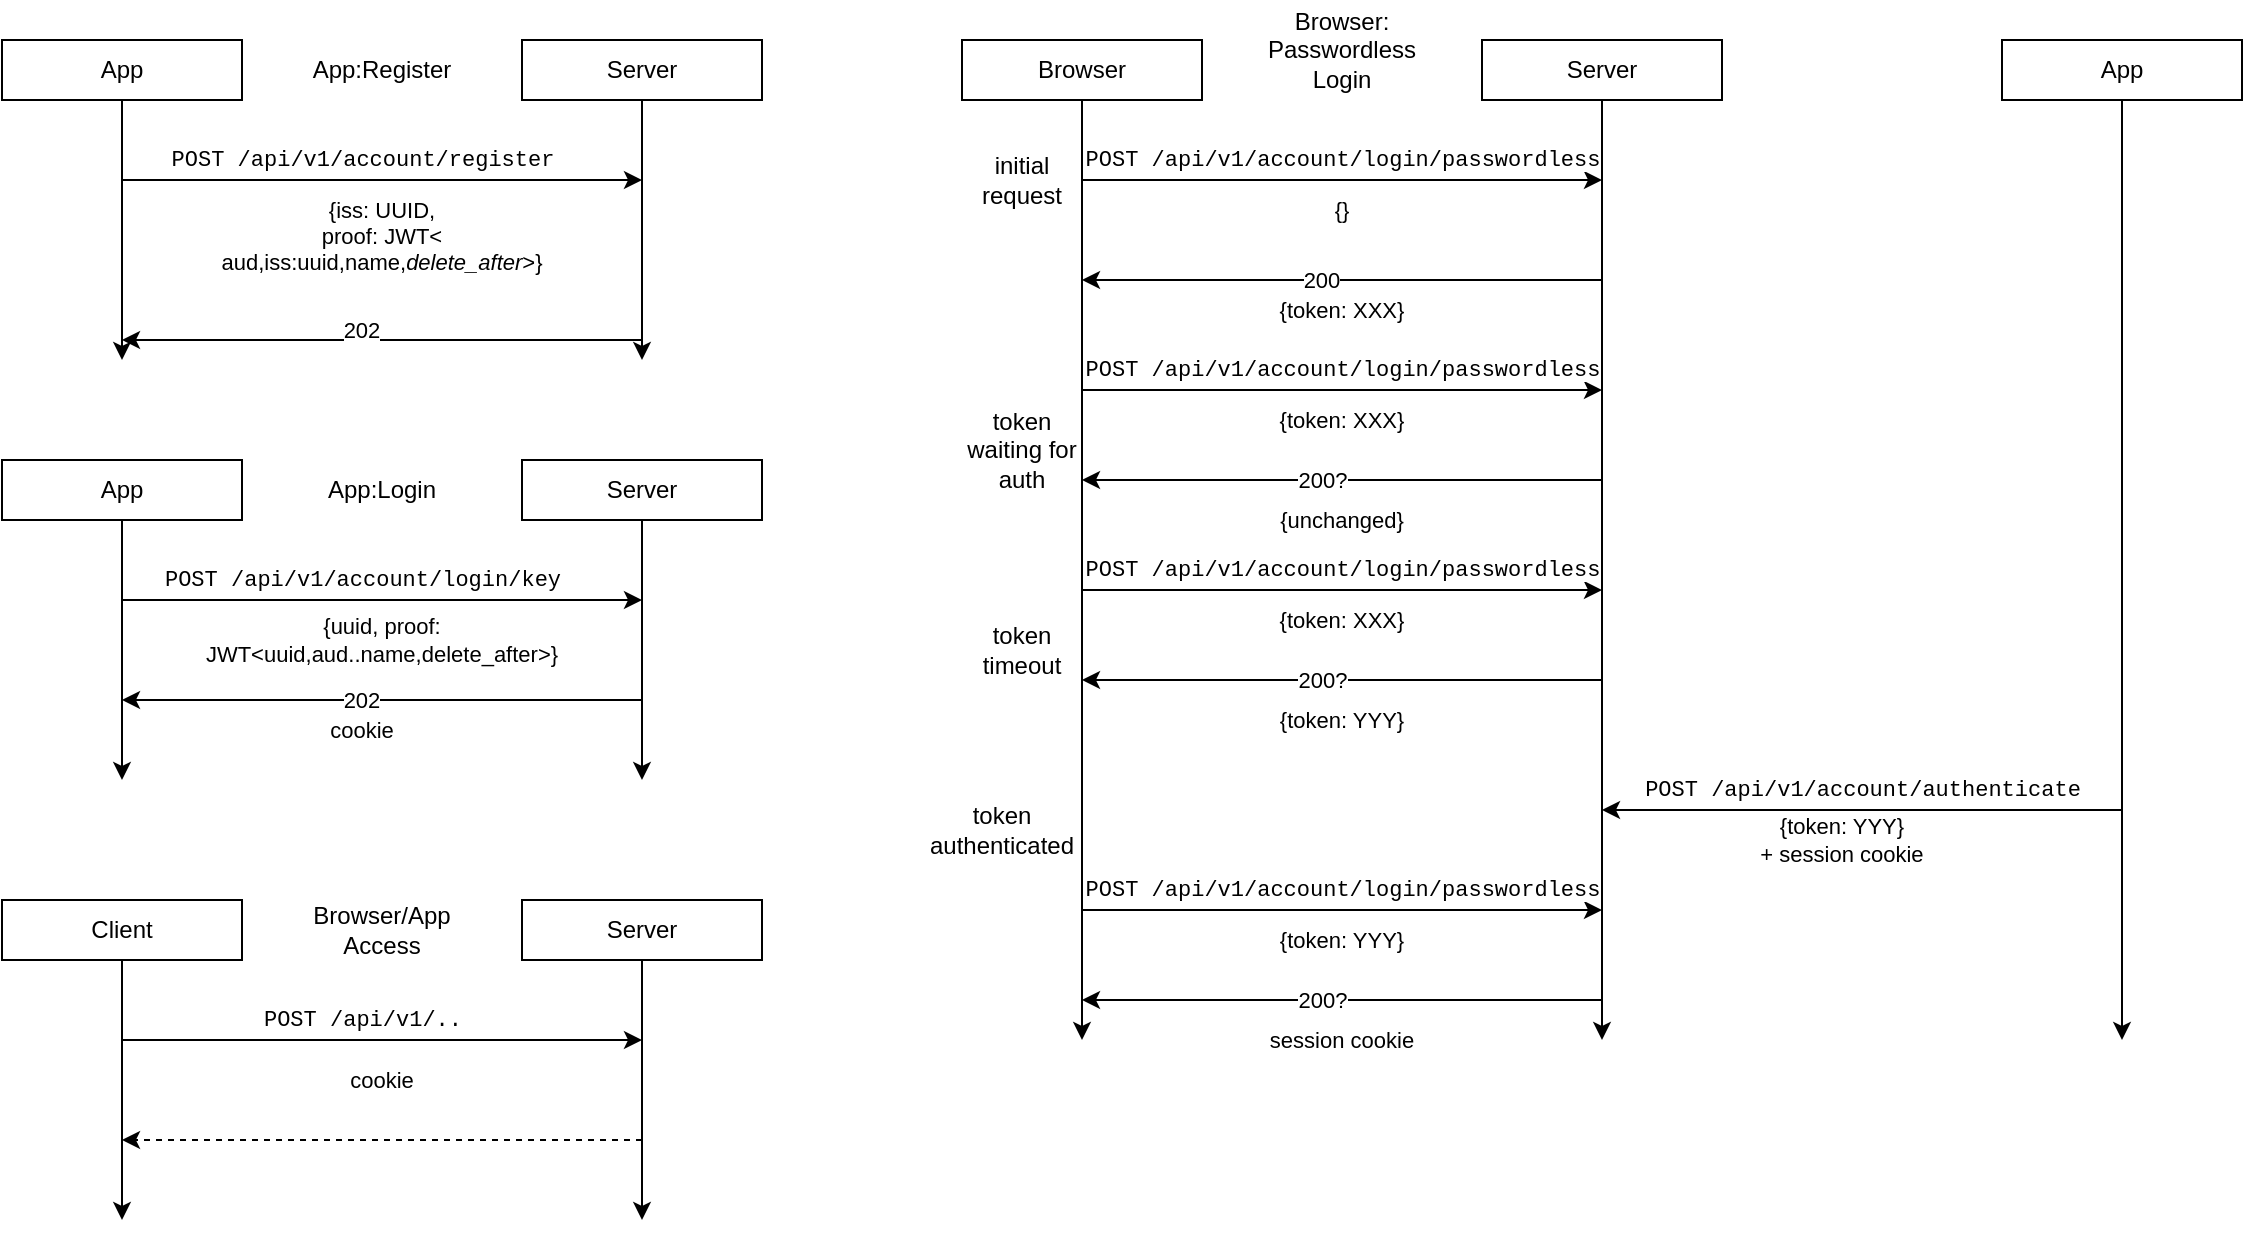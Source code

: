 <mxfile version="15.7.3" type="device"><diagram name="Page-1" id="74e2e168-ea6b-b213-b513-2b3c1d86103e"><mxGraphModel dx="1673" dy="1029" grid="1" gridSize="10" guides="1" tooltips="1" connect="1" arrows="1" fold="1" page="1" pageScale="1" pageWidth="1100" pageHeight="850" background="none" math="0" shadow="0"><root><mxCell id="0"/><mxCell id="1" parent="0"/><mxCell id="oZk9bN7IXl0iZVRlbQDV-4" style="edgeStyle=orthogonalEdgeStyle;rounded=0;orthogonalLoop=1;jettySize=auto;html=1;" parent="1" source="oZk9bN7IXl0iZVRlbQDV-2" edge="1"><mxGeometry relative="1" as="geometry"><mxPoint x="200" y="190" as="targetPoint"/></mxGeometry></mxCell><mxCell id="oZk9bN7IXl0iZVRlbQDV-2" value="App" style="rounded=0;whiteSpace=wrap;html=1;" parent="1" vertex="1"><mxGeometry x="140" y="30" width="120" height="30" as="geometry"/></mxCell><mxCell id="oZk9bN7IXl0iZVRlbQDV-13" style="edgeStyle=orthogonalEdgeStyle;rounded=0;orthogonalLoop=1;jettySize=auto;html=1;fontSize=11;fontColor=#000000;" parent="1" source="oZk9bN7IXl0iZVRlbQDV-3" edge="1"><mxGeometry relative="1" as="geometry"><mxPoint x="460" y="190" as="targetPoint"/></mxGeometry></mxCell><mxCell id="oZk9bN7IXl0iZVRlbQDV-3" value="Server" style="rounded=0;whiteSpace=wrap;html=1;" parent="1" vertex="1"><mxGeometry x="400" y="30" width="120" height="30" as="geometry"/></mxCell><mxCell id="oZk9bN7IXl0iZVRlbQDV-8" value="" style="endArrow=classic;html=1;rounded=0;" parent="1" edge="1"><mxGeometry width="50" height="50" relative="1" as="geometry"><mxPoint x="200" y="100" as="sourcePoint"/><mxPoint x="460" y="100" as="targetPoint"/></mxGeometry></mxCell><mxCell id="oZk9bN7IXl0iZVRlbQDV-9" value="&lt;div style=&quot;font-family: &amp;#34;fira code&amp;#34; , &amp;#34;consolas&amp;#34; , &amp;#34;courier new&amp;#34; , monospace , &amp;#34;consolas&amp;#34; , &amp;#34;courier new&amp;#34; , monospace ; line-height: 19px&quot;&gt;&lt;font style=&quot;font-size: 11px ; background-color: rgb(255 , 255 , 255)&quot;&gt;POST /api/v1/account/register&lt;/font&gt;&lt;/div&gt;" style="text;html=1;align=center;verticalAlign=middle;resizable=0;points=[];autosize=1;strokeColor=none;fillColor=none;" parent="1" vertex="1"><mxGeometry x="215" y="75" width="210" height="30" as="geometry"/></mxCell><mxCell id="oZk9bN7IXl0iZVRlbQDV-10" value="{iss: UUID,&lt;br&gt;proof: JWT&amp;lt; aud,iss:uuid,name,&lt;i&gt;delete_after&lt;/i&gt;&amp;gt;}" style="text;html=1;strokeColor=none;fillColor=none;align=center;verticalAlign=middle;whiteSpace=wrap;rounded=0;labelBackgroundColor=#FFFFFF;fontSize=11;fontColor=#000000;" parent="1" vertex="1"><mxGeometry x="240" y="105" width="180" height="45" as="geometry"/></mxCell><mxCell id="oZk9bN7IXl0iZVRlbQDV-11" value="" style="endArrow=classic;html=1;rounded=0;fontSize=11;fontColor=#000000;" parent="1" edge="1"><mxGeometry width="50" height="50" relative="1" as="geometry"><mxPoint x="460" y="180" as="sourcePoint"/><mxPoint x="200" y="180" as="targetPoint"/></mxGeometry></mxCell><mxCell id="oZk9bN7IXl0iZVRlbQDV-12" value="202" style="text;html=1;strokeColor=none;fillColor=none;align=center;verticalAlign=middle;whiteSpace=wrap;rounded=0;labelBackgroundColor=#FFFFFF;fontSize=11;fontColor=#000000;" parent="1" vertex="1"><mxGeometry x="290" y="160" width="60" height="30" as="geometry"/></mxCell><mxCell id="oZk9bN7IXl0iZVRlbQDV-14" style="edgeStyle=orthogonalEdgeStyle;rounded=0;orthogonalLoop=1;jettySize=auto;html=1;" parent="1" source="oZk9bN7IXl0iZVRlbQDV-15" edge="1"><mxGeometry relative="1" as="geometry"><mxPoint x="200" y="400" as="targetPoint"/></mxGeometry></mxCell><mxCell id="oZk9bN7IXl0iZVRlbQDV-15" value="App" style="rounded=0;whiteSpace=wrap;html=1;" parent="1" vertex="1"><mxGeometry x="140" y="240" width="120" height="30" as="geometry"/></mxCell><mxCell id="oZk9bN7IXl0iZVRlbQDV-16" style="edgeStyle=orthogonalEdgeStyle;rounded=0;orthogonalLoop=1;jettySize=auto;html=1;fontSize=11;fontColor=#000000;" parent="1" source="oZk9bN7IXl0iZVRlbQDV-17" edge="1"><mxGeometry relative="1" as="geometry"><mxPoint x="460" y="400" as="targetPoint"/></mxGeometry></mxCell><mxCell id="oZk9bN7IXl0iZVRlbQDV-17" value="Server" style="rounded=0;whiteSpace=wrap;html=1;" parent="1" vertex="1"><mxGeometry x="400" y="240" width="120" height="30" as="geometry"/></mxCell><mxCell id="oZk9bN7IXl0iZVRlbQDV-18" value="" style="endArrow=classic;html=1;rounded=0;" parent="1" edge="1"><mxGeometry width="50" height="50" relative="1" as="geometry"><mxPoint x="200" y="310" as="sourcePoint"/><mxPoint x="460" y="310" as="targetPoint"/></mxGeometry></mxCell><mxCell id="oZk9bN7IXl0iZVRlbQDV-19" value="&lt;div style=&quot;font-family: &amp;#34;fira code&amp;#34; , &amp;#34;consolas&amp;#34; , &amp;#34;courier new&amp;#34; , monospace , &amp;#34;consolas&amp;#34; , &amp;#34;courier new&amp;#34; , monospace ; line-height: 19px&quot;&gt;&lt;font style=&quot;font-size: 11px ; background-color: rgb(255 , 255 , 255)&quot;&gt;POST /api/v1/account/login/key&lt;/font&gt;&lt;/div&gt;" style="text;html=1;align=center;verticalAlign=middle;resizable=0;points=[];autosize=1;strokeColor=none;fillColor=none;" parent="1" vertex="1"><mxGeometry x="210" y="285" width="220" height="30" as="geometry"/></mxCell><mxCell id="oZk9bN7IXl0iZVRlbQDV-20" value="{uuid, proof: JWT&amp;lt;uuid,aud..name,delete_after&amp;gt;}" style="text;html=1;strokeColor=none;fillColor=none;align=center;verticalAlign=middle;whiteSpace=wrap;rounded=0;labelBackgroundColor=#FFFFFF;fontSize=11;fontColor=#000000;" parent="1" vertex="1"><mxGeometry x="240" y="315" width="180" height="30" as="geometry"/></mxCell><mxCell id="oZk9bN7IXl0iZVRlbQDV-21" value="" style="endArrow=classic;html=1;rounded=0;fontSize=11;fontColor=#000000;" parent="1" edge="1"><mxGeometry width="50" height="50" relative="1" as="geometry"><mxPoint x="460" y="360" as="sourcePoint"/><mxPoint x="200" y="360" as="targetPoint"/></mxGeometry></mxCell><mxCell id="oZk9bN7IXl0iZVRlbQDV-22" value="202" style="text;html=1;strokeColor=none;fillColor=none;align=center;verticalAlign=middle;whiteSpace=wrap;rounded=0;labelBackgroundColor=#FFFFFF;fontSize=11;fontColor=#000000;" parent="1" vertex="1"><mxGeometry x="290" y="345" width="60" height="30" as="geometry"/></mxCell><mxCell id="oZk9bN7IXl0iZVRlbQDV-25" value="202" style="text;html=1;strokeColor=none;fillColor=none;align=center;verticalAlign=middle;whiteSpace=wrap;rounded=0;labelBackgroundColor=#FFFFFF;fontSize=11;fontColor=#000000;" parent="1" vertex="1"><mxGeometry x="290" y="160" width="60" height="30" as="geometry"/></mxCell><mxCell id="C7t8hxUdqZsZeHjTUEYg-1" value="App:Register" style="text;html=1;strokeColor=none;fillColor=none;align=center;verticalAlign=middle;whiteSpace=wrap;rounded=0;" vertex="1" parent="1"><mxGeometry x="300" y="30" width="60" height="30" as="geometry"/></mxCell><mxCell id="C7t8hxUdqZsZeHjTUEYg-2" value="App:Login" style="text;html=1;strokeColor=none;fillColor=none;align=center;verticalAlign=middle;whiteSpace=wrap;rounded=0;" vertex="1" parent="1"><mxGeometry x="300" y="240" width="60" height="30" as="geometry"/></mxCell><mxCell id="C7t8hxUdqZsZeHjTUEYg-3" style="edgeStyle=orthogonalEdgeStyle;rounded=0;orthogonalLoop=1;jettySize=auto;html=1;" edge="1" parent="1" source="C7t8hxUdqZsZeHjTUEYg-4"><mxGeometry relative="1" as="geometry"><mxPoint x="680" y="530" as="targetPoint"/></mxGeometry></mxCell><mxCell id="C7t8hxUdqZsZeHjTUEYg-4" value="Browser" style="rounded=0;whiteSpace=wrap;html=1;" vertex="1" parent="1"><mxGeometry x="620" y="30" width="120" height="30" as="geometry"/></mxCell><mxCell id="C7t8hxUdqZsZeHjTUEYg-5" style="edgeStyle=orthogonalEdgeStyle;rounded=0;orthogonalLoop=1;jettySize=auto;html=1;fontSize=11;fontColor=#000000;" edge="1" parent="1" source="C7t8hxUdqZsZeHjTUEYg-6"><mxGeometry relative="1" as="geometry"><mxPoint x="940" y="530" as="targetPoint"/></mxGeometry></mxCell><mxCell id="C7t8hxUdqZsZeHjTUEYg-6" value="Server" style="rounded=0;whiteSpace=wrap;html=1;" vertex="1" parent="1"><mxGeometry x="880" y="30" width="120" height="30" as="geometry"/></mxCell><mxCell id="C7t8hxUdqZsZeHjTUEYg-7" value="" style="endArrow=classic;html=1;rounded=0;" edge="1" parent="1"><mxGeometry width="50" height="50" relative="1" as="geometry"><mxPoint x="680" y="100" as="sourcePoint"/><mxPoint x="940" y="100" as="targetPoint"/></mxGeometry></mxCell><mxCell id="C7t8hxUdqZsZeHjTUEYg-8" value="&lt;div style=&quot;font-family: &amp;#34;fira code&amp;#34; , &amp;#34;consolas&amp;#34; , &amp;#34;courier new&amp;#34; , monospace , &amp;#34;consolas&amp;#34; , &amp;#34;courier new&amp;#34; , monospace ; line-height: 19px&quot;&gt;&lt;font style=&quot;font-size: 11px ; background-color: rgb(255 , 255 , 255)&quot;&gt;POST /api/v1/account/login/passwordless&lt;/font&gt;&lt;/div&gt;" style="text;html=1;align=center;verticalAlign=middle;resizable=0;points=[];autosize=1;strokeColor=none;fillColor=none;" vertex="1" parent="1"><mxGeometry x="670" y="75" width="280" height="30" as="geometry"/></mxCell><mxCell id="C7t8hxUdqZsZeHjTUEYg-9" value="{}" style="text;html=1;strokeColor=none;fillColor=none;align=center;verticalAlign=middle;whiteSpace=wrap;rounded=0;labelBackgroundColor=#FFFFFF;fontSize=11;fontColor=#000000;" vertex="1" parent="1"><mxGeometry x="720" y="100" width="180" height="30" as="geometry"/></mxCell><mxCell id="C7t8hxUdqZsZeHjTUEYg-10" value="" style="endArrow=classic;html=1;rounded=0;fontSize=11;fontColor=#000000;" edge="1" parent="1"><mxGeometry width="50" height="50" relative="1" as="geometry"><mxPoint x="940" y="150" as="sourcePoint"/><mxPoint x="680" y="150" as="targetPoint"/></mxGeometry></mxCell><mxCell id="C7t8hxUdqZsZeHjTUEYg-11" value="200" style="text;html=1;strokeColor=none;fillColor=none;align=center;verticalAlign=middle;whiteSpace=wrap;rounded=0;labelBackgroundColor=#FFFFFF;fontSize=11;fontColor=#000000;" vertex="1" parent="1"><mxGeometry x="770" y="135" width="60" height="30" as="geometry"/></mxCell><mxCell id="C7t8hxUdqZsZeHjTUEYg-12" value="Browser: Passwordless Login" style="text;html=1;strokeColor=none;fillColor=none;align=center;verticalAlign=middle;whiteSpace=wrap;rounded=0;" vertex="1" parent="1"><mxGeometry x="780" y="10" width="60" height="50" as="geometry"/></mxCell><mxCell id="C7t8hxUdqZsZeHjTUEYg-13" value="cookie" style="text;html=1;strokeColor=none;fillColor=none;align=center;verticalAlign=middle;whiteSpace=wrap;rounded=0;labelBackgroundColor=#FFFFFF;fontSize=11;fontColor=#000000;" vertex="1" parent="1"><mxGeometry x="230" y="360" width="180" height="30" as="geometry"/></mxCell><mxCell id="C7t8hxUdqZsZeHjTUEYg-14" style="edgeStyle=orthogonalEdgeStyle;rounded=0;orthogonalLoop=1;jettySize=auto;html=1;" edge="1" parent="1" source="C7t8hxUdqZsZeHjTUEYg-15"><mxGeometry relative="1" as="geometry"><mxPoint x="200" y="620" as="targetPoint"/></mxGeometry></mxCell><mxCell id="C7t8hxUdqZsZeHjTUEYg-15" value="Client" style="rounded=0;whiteSpace=wrap;html=1;" vertex="1" parent="1"><mxGeometry x="140" y="460" width="120" height="30" as="geometry"/></mxCell><mxCell id="C7t8hxUdqZsZeHjTUEYg-16" style="edgeStyle=orthogonalEdgeStyle;rounded=0;orthogonalLoop=1;jettySize=auto;html=1;fontSize=11;fontColor=#000000;" edge="1" parent="1" source="C7t8hxUdqZsZeHjTUEYg-17"><mxGeometry relative="1" as="geometry"><mxPoint x="460" y="620" as="targetPoint"/></mxGeometry></mxCell><mxCell id="C7t8hxUdqZsZeHjTUEYg-17" value="Server" style="rounded=0;whiteSpace=wrap;html=1;" vertex="1" parent="1"><mxGeometry x="400" y="460" width="120" height="30" as="geometry"/></mxCell><mxCell id="C7t8hxUdqZsZeHjTUEYg-18" value="" style="endArrow=classic;html=1;rounded=0;" edge="1" parent="1"><mxGeometry width="50" height="50" relative="1" as="geometry"><mxPoint x="200" y="530" as="sourcePoint"/><mxPoint x="460" y="530" as="targetPoint"/></mxGeometry></mxCell><mxCell id="C7t8hxUdqZsZeHjTUEYg-19" value="&lt;div style=&quot;font-family: &amp;#34;fira code&amp;#34; , &amp;#34;consolas&amp;#34; , &amp;#34;courier new&amp;#34; , monospace , &amp;#34;consolas&amp;#34; , &amp;#34;courier new&amp;#34; , monospace ; line-height: 19px&quot;&gt;&lt;font style=&quot;font-size: 11px ; background-color: rgb(255 , 255 , 255)&quot;&gt;POST /api/v1/..&lt;/font&gt;&lt;/div&gt;" style="text;html=1;align=center;verticalAlign=middle;resizable=0;points=[];autosize=1;strokeColor=none;fillColor=none;" vertex="1" parent="1"><mxGeometry x="260" y="505" width="120" height="30" as="geometry"/></mxCell><mxCell id="C7t8hxUdqZsZeHjTUEYg-20" value="cookie" style="text;html=1;strokeColor=none;fillColor=none;align=center;verticalAlign=middle;whiteSpace=wrap;rounded=0;labelBackgroundColor=#FFFFFF;fontSize=11;fontColor=#000000;" vertex="1" parent="1"><mxGeometry x="240" y="535" width="180" height="30" as="geometry"/></mxCell><mxCell id="C7t8hxUdqZsZeHjTUEYg-21" value="" style="endArrow=classic;html=1;rounded=0;fontSize=11;fontColor=#000000;dashed=1;" edge="1" parent="1"><mxGeometry width="50" height="50" relative="1" as="geometry"><mxPoint x="460" y="580" as="sourcePoint"/><mxPoint x="200" y="580" as="targetPoint"/></mxGeometry></mxCell><mxCell id="C7t8hxUdqZsZeHjTUEYg-23" value="Browser/App&lt;br&gt;Access" style="text;html=1;strokeColor=none;fillColor=none;align=center;verticalAlign=middle;whiteSpace=wrap;rounded=0;" vertex="1" parent="1"><mxGeometry x="300" y="460" width="60" height="30" as="geometry"/></mxCell><mxCell id="C7t8hxUdqZsZeHjTUEYg-25" value="{token: XXX}" style="text;html=1;strokeColor=none;fillColor=none;align=center;verticalAlign=middle;whiteSpace=wrap;rounded=0;labelBackgroundColor=#FFFFFF;fontSize=11;fontColor=#000000;" vertex="1" parent="1"><mxGeometry x="720" y="150" width="180" height="30" as="geometry"/></mxCell><mxCell id="C7t8hxUdqZsZeHjTUEYg-26" style="edgeStyle=orthogonalEdgeStyle;rounded=0;orthogonalLoop=1;jettySize=auto;html=1;" edge="1" parent="1" source="C7t8hxUdqZsZeHjTUEYg-27"><mxGeometry relative="1" as="geometry"><mxPoint x="1200" y="530" as="targetPoint"/></mxGeometry></mxCell><mxCell id="C7t8hxUdqZsZeHjTUEYg-27" value="App" style="rounded=0;whiteSpace=wrap;html=1;" vertex="1" parent="1"><mxGeometry x="1140" y="30" width="120" height="30" as="geometry"/></mxCell><mxCell id="C7t8hxUdqZsZeHjTUEYg-28" value="" style="endArrow=classic;html=1;rounded=0;fontSize=11;fontColor=#000000;" edge="1" parent="1"><mxGeometry width="50" height="50" relative="1" as="geometry"><mxPoint x="1200" y="415" as="sourcePoint"/><mxPoint x="940" y="415" as="targetPoint"/></mxGeometry></mxCell><mxCell id="C7t8hxUdqZsZeHjTUEYg-29" value="&lt;div style=&quot;font-family: &amp;#34;fira code&amp;#34; , &amp;#34;consolas&amp;#34; , &amp;#34;courier new&amp;#34; , monospace , &amp;#34;consolas&amp;#34; , &amp;#34;courier new&amp;#34; , monospace ; line-height: 19px&quot;&gt;&lt;font style=&quot;font-size: 11px ; background-color: rgb(255 , 255 , 255)&quot;&gt;POST /api/v1/account/authenticate&lt;/font&gt;&lt;/div&gt;" style="text;html=1;align=center;verticalAlign=middle;resizable=0;points=[];autosize=1;strokeColor=none;fillColor=none;" vertex="1" parent="1"><mxGeometry x="950" y="390" width="240" height="30" as="geometry"/></mxCell><mxCell id="C7t8hxUdqZsZeHjTUEYg-30" value="{token: YYY}&lt;br&gt;+ session cookie" style="text;html=1;strokeColor=none;fillColor=none;align=center;verticalAlign=middle;whiteSpace=wrap;rounded=0;labelBackgroundColor=#FFFFFF;fontSize=11;fontColor=#000000;" vertex="1" parent="1"><mxGeometry x="970" y="415" width="180" height="30" as="geometry"/></mxCell><mxCell id="C7t8hxUdqZsZeHjTUEYg-31" value="" style="endArrow=classic;html=1;rounded=0;" edge="1" parent="1"><mxGeometry width="50" height="50" relative="1" as="geometry"><mxPoint x="680" y="205" as="sourcePoint"/><mxPoint x="940" y="205" as="targetPoint"/></mxGeometry></mxCell><mxCell id="C7t8hxUdqZsZeHjTUEYg-32" value="&lt;div style=&quot;font-family: &amp;#34;fira code&amp;#34; , &amp;#34;consolas&amp;#34; , &amp;#34;courier new&amp;#34; , monospace , &amp;#34;consolas&amp;#34; , &amp;#34;courier new&amp;#34; , monospace ; line-height: 19px&quot;&gt;&lt;font style=&quot;font-size: 11px ; background-color: rgb(255 , 255 , 255)&quot;&gt;POST /api/v1/account/login/passwordless&lt;/font&gt;&lt;/div&gt;" style="text;html=1;align=center;verticalAlign=middle;resizable=0;points=[];autosize=1;strokeColor=none;fillColor=none;" vertex="1" parent="1"><mxGeometry x="670" y="180" width="280" height="30" as="geometry"/></mxCell><mxCell id="C7t8hxUdqZsZeHjTUEYg-33" value="{token: XXX}" style="text;html=1;strokeColor=none;fillColor=none;align=center;verticalAlign=middle;whiteSpace=wrap;rounded=0;labelBackgroundColor=#FFFFFF;fontSize=11;fontColor=#000000;" vertex="1" parent="1"><mxGeometry x="720" y="205" width="180" height="30" as="geometry"/></mxCell><mxCell id="C7t8hxUdqZsZeHjTUEYg-34" value="" style="endArrow=classic;html=1;rounded=0;fontSize=11;fontColor=#000000;" edge="1" parent="1"><mxGeometry width="50" height="50" relative="1" as="geometry"><mxPoint x="940" y="250" as="sourcePoint"/><mxPoint x="680" y="250" as="targetPoint"/></mxGeometry></mxCell><mxCell id="C7t8hxUdqZsZeHjTUEYg-37" value="200?" style="edgeLabel;html=1;align=center;verticalAlign=middle;resizable=0;points=[];" vertex="1" connectable="0" parent="C7t8hxUdqZsZeHjTUEYg-34"><mxGeometry x="0.075" relative="1" as="geometry"><mxPoint as="offset"/></mxGeometry></mxCell><mxCell id="C7t8hxUdqZsZeHjTUEYg-35" value="{unchanged}" style="text;html=1;strokeColor=none;fillColor=none;align=center;verticalAlign=middle;whiteSpace=wrap;rounded=0;labelBackgroundColor=#FFFFFF;fontSize=11;fontColor=#000000;" vertex="1" parent="1"><mxGeometry x="720" y="255" width="180" height="30" as="geometry"/></mxCell><mxCell id="C7t8hxUdqZsZeHjTUEYg-38" value="" style="endArrow=classic;html=1;rounded=0;" edge="1" parent="1"><mxGeometry width="50" height="50" relative="1" as="geometry"><mxPoint x="680" y="305" as="sourcePoint"/><mxPoint x="940" y="305" as="targetPoint"/></mxGeometry></mxCell><mxCell id="C7t8hxUdqZsZeHjTUEYg-39" value="&lt;div style=&quot;font-family: &amp;#34;fira code&amp;#34; , &amp;#34;consolas&amp;#34; , &amp;#34;courier new&amp;#34; , monospace , &amp;#34;consolas&amp;#34; , &amp;#34;courier new&amp;#34; , monospace ; line-height: 19px&quot;&gt;&lt;font style=&quot;font-size: 11px ; background-color: rgb(255 , 255 , 255)&quot;&gt;POST /api/v1/account/login/passwordless&lt;/font&gt;&lt;/div&gt;" style="text;html=1;align=center;verticalAlign=middle;resizable=0;points=[];autosize=1;strokeColor=none;fillColor=none;" vertex="1" parent="1"><mxGeometry x="670" y="280" width="280" height="30" as="geometry"/></mxCell><mxCell id="C7t8hxUdqZsZeHjTUEYg-40" value="{token: XXX}" style="text;html=1;strokeColor=none;fillColor=none;align=center;verticalAlign=middle;whiteSpace=wrap;rounded=0;labelBackgroundColor=#FFFFFF;fontSize=11;fontColor=#000000;" vertex="1" parent="1"><mxGeometry x="720" y="305" width="180" height="30" as="geometry"/></mxCell><mxCell id="C7t8hxUdqZsZeHjTUEYg-41" value="" style="endArrow=classic;html=1;rounded=0;fontSize=11;fontColor=#000000;" edge="1" parent="1"><mxGeometry width="50" height="50" relative="1" as="geometry"><mxPoint x="940" y="350" as="sourcePoint"/><mxPoint x="680" y="350" as="targetPoint"/></mxGeometry></mxCell><mxCell id="C7t8hxUdqZsZeHjTUEYg-42" value="200?" style="edgeLabel;html=1;align=center;verticalAlign=middle;resizable=0;points=[];" vertex="1" connectable="0" parent="C7t8hxUdqZsZeHjTUEYg-41"><mxGeometry x="0.075" relative="1" as="geometry"><mxPoint as="offset"/></mxGeometry></mxCell><mxCell id="C7t8hxUdqZsZeHjTUEYg-43" value="{token: YYY}" style="text;html=1;strokeColor=none;fillColor=none;align=center;verticalAlign=middle;whiteSpace=wrap;rounded=0;labelBackgroundColor=#FFFFFF;fontSize=11;fontColor=#000000;" vertex="1" parent="1"><mxGeometry x="720" y="355" width="180" height="30" as="geometry"/></mxCell><mxCell id="C7t8hxUdqZsZeHjTUEYg-44" value="token timeout" style="text;html=1;strokeColor=none;fillColor=none;align=center;verticalAlign=middle;whiteSpace=wrap;rounded=0;" vertex="1" parent="1"><mxGeometry x="620" y="310" width="60" height="50" as="geometry"/></mxCell><mxCell id="C7t8hxUdqZsZeHjTUEYg-45" value="token waiting for auth" style="text;html=1;strokeColor=none;fillColor=none;align=center;verticalAlign=middle;whiteSpace=wrap;rounded=0;" vertex="1" parent="1"><mxGeometry x="620" y="210" width="60" height="50" as="geometry"/></mxCell><mxCell id="C7t8hxUdqZsZeHjTUEYg-46" value="" style="endArrow=classic;html=1;rounded=0;" edge="1" parent="1"><mxGeometry width="50" height="50" relative="1" as="geometry"><mxPoint x="680" y="465" as="sourcePoint"/><mxPoint x="940" y="465" as="targetPoint"/></mxGeometry></mxCell><mxCell id="C7t8hxUdqZsZeHjTUEYg-47" value="&lt;div style=&quot;font-family: &amp;#34;fira code&amp;#34; , &amp;#34;consolas&amp;#34; , &amp;#34;courier new&amp;#34; , monospace , &amp;#34;consolas&amp;#34; , &amp;#34;courier new&amp;#34; , monospace ; line-height: 19px&quot;&gt;&lt;font style=&quot;font-size: 11px ; background-color: rgb(255 , 255 , 255)&quot;&gt;POST /api/v1/account/login/passwordless&lt;/font&gt;&lt;/div&gt;" style="text;html=1;align=center;verticalAlign=middle;resizable=0;points=[];autosize=1;strokeColor=none;fillColor=none;" vertex="1" parent="1"><mxGeometry x="670" y="440" width="280" height="30" as="geometry"/></mxCell><mxCell id="C7t8hxUdqZsZeHjTUEYg-48" value="{token: YYY}" style="text;html=1;strokeColor=none;fillColor=none;align=center;verticalAlign=middle;whiteSpace=wrap;rounded=0;labelBackgroundColor=#FFFFFF;fontSize=11;fontColor=#000000;" vertex="1" parent="1"><mxGeometry x="720" y="465" width="180" height="30" as="geometry"/></mxCell><mxCell id="C7t8hxUdqZsZeHjTUEYg-49" value="" style="endArrow=classic;html=1;rounded=0;fontSize=11;fontColor=#000000;" edge="1" parent="1"><mxGeometry width="50" height="50" relative="1" as="geometry"><mxPoint x="940" y="510" as="sourcePoint"/><mxPoint x="680" y="510" as="targetPoint"/></mxGeometry></mxCell><mxCell id="C7t8hxUdqZsZeHjTUEYg-50" value="200?" style="edgeLabel;html=1;align=center;verticalAlign=middle;resizable=0;points=[];" vertex="1" connectable="0" parent="C7t8hxUdqZsZeHjTUEYg-49"><mxGeometry x="0.075" relative="1" as="geometry"><mxPoint as="offset"/></mxGeometry></mxCell><mxCell id="C7t8hxUdqZsZeHjTUEYg-51" value="session cookie" style="text;html=1;strokeColor=none;fillColor=none;align=center;verticalAlign=middle;whiteSpace=wrap;rounded=0;labelBackgroundColor=#FFFFFF;fontSize=11;fontColor=#000000;" vertex="1" parent="1"><mxGeometry x="720" y="515" width="180" height="30" as="geometry"/></mxCell><mxCell id="C7t8hxUdqZsZeHjTUEYg-52" value="token authenticated" style="text;html=1;strokeColor=none;fillColor=none;align=center;verticalAlign=middle;whiteSpace=wrap;rounded=0;" vertex="1" parent="1"><mxGeometry x="610" y="400" width="60" height="50" as="geometry"/></mxCell><mxCell id="C7t8hxUdqZsZeHjTUEYg-53" value="initial request" style="text;html=1;strokeColor=none;fillColor=none;align=center;verticalAlign=middle;whiteSpace=wrap;rounded=0;" vertex="1" parent="1"><mxGeometry x="620" y="75" width="60" height="50" as="geometry"/></mxCell></root></mxGraphModel></diagram></mxfile>